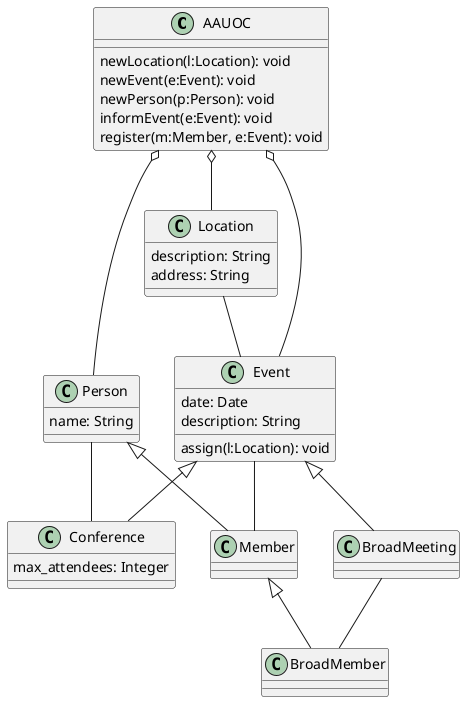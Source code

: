 @startuml

class AAUOC {
    newLocation(l:Location): void
    newEvent(e:Event): void
    newPerson(p:Person): void
    informEvent(e:Event): void
    register(m:Member, e:Event): void

}
class Location {
    description: String
    address: String

}
class Event{
    date: Date
    description: String
    assign(l:Location): void

}
class Conference {
    max_attendees: Integer

}
class BroadMeeting{
}

class Person {
    name: String

}
class Member{

}

class BroadMember {

}

AAUOC o-- Event
AAUOC o-- Location
AAUOC o-- Person
Location -- Event
Event <|-- Conference
Event <|-- BroadMeeting
Person <|-- Member
Member <|-- BroadMember
Event -- Member
Person -- Conference
BroadMeeting -- BroadMember



@enduml
